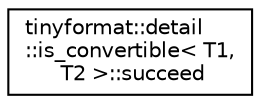 digraph "Graphical Class Hierarchy"
{
  edge [fontname="Helvetica",fontsize="10",labelfontname="Helvetica",labelfontsize="10"];
  node [fontname="Helvetica",fontsize="10",shape=record];
  rankdir="LR";
  Node0 [label="tinyformat::detail\l::is_convertible\< T1,\l T2 \>::succeed",height=0.2,width=0.4,color="black", fillcolor="white", style="filled",URL="$d9/d0e/structtinyformat_1_1detail_1_1is__convertible_1_1succeed.html"];
}
